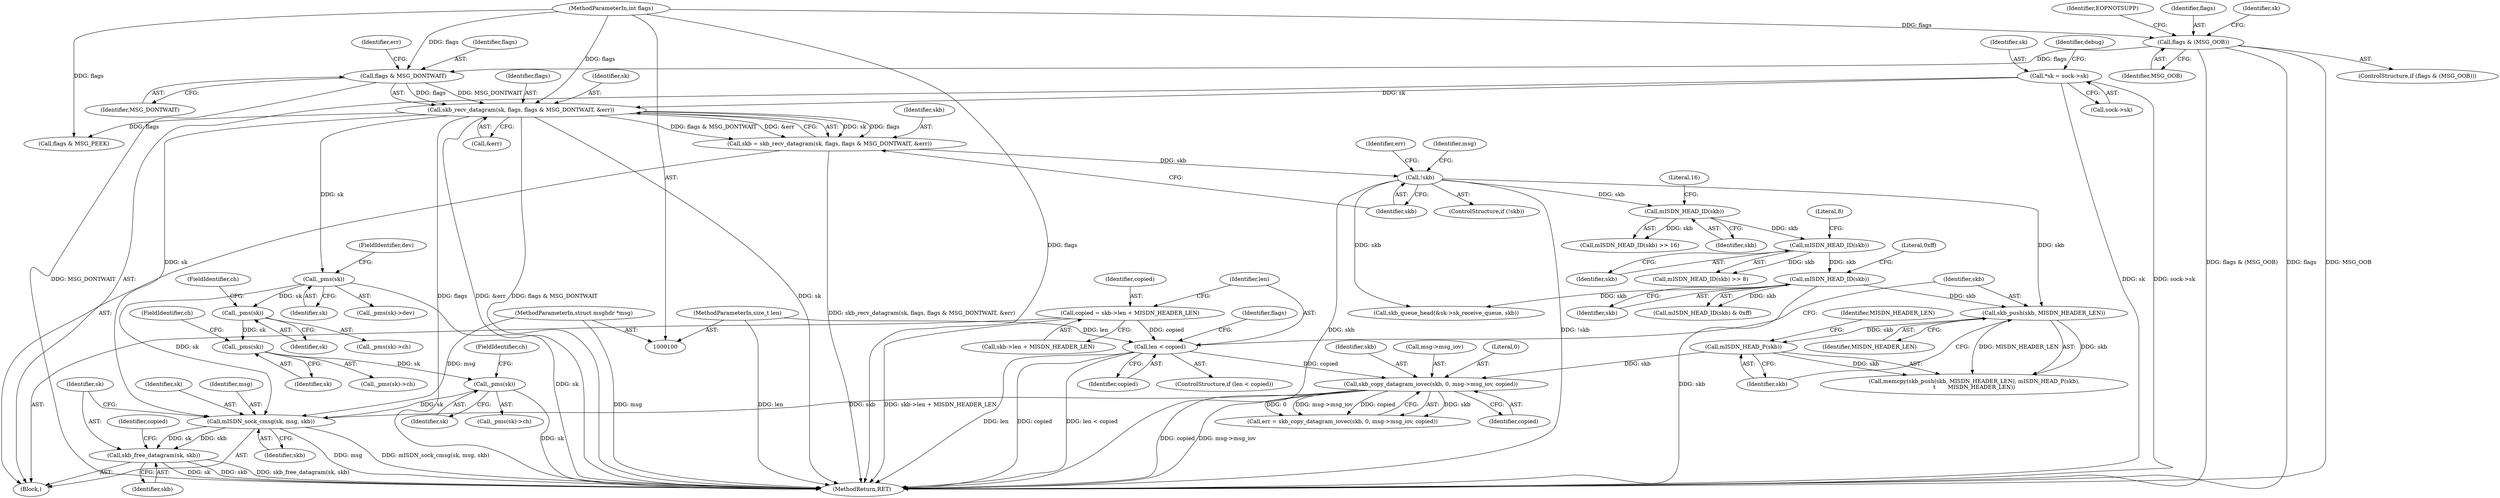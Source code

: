 digraph "0_linux_f3d3342602f8bcbf37d7c46641cb9bca7618eb1c_1@pointer" {
"1000325" [label="(Call,mISDN_sock_cmsg(sk, msg, skb))"];
"1000184" [label="(Call,_pms(sk))"];
"1000139" [label="(Call,skb_recv_datagram(sk, flags, flags & MSG_DONTWAIT, &err))"];
"1000109" [label="(Call,*sk = sock->sk)"];
"1000142" [label="(Call,flags & MSG_DONTWAIT)"];
"1000123" [label="(Call,flags & (MSG_OOB))"];
"1000105" [label="(MethodParameterIn,int flags)"];
"1000261" [label="(Call,_pms(sk))"];
"1000248" [label="(Call,_pms(sk))"];
"1000237" [label="(Call,_pms(sk))"];
"1000103" [label="(MethodParameterIn,struct msghdr *msg)"];
"1000318" [label="(Call,skb_copy_datagram_iovec(skb, 0, msg->msg_iov, copied))"];
"1000313" [label="(Call,mISDN_HEAD_P(skb))"];
"1000310" [label="(Call,skb_push(skb, MISDN_HEADER_LEN))"];
"1000226" [label="(Call,mISDN_HEAD_ID(skb))"];
"1000217" [label="(Call,mISDN_HEAD_ID(skb))"];
"1000207" [label="(Call,mISDN_HEAD_ID(skb))"];
"1000148" [label="(Call,!skb)"];
"1000137" [label="(Call,skb = skb_recv_datagram(sk, flags, flags & MSG_DONTWAIT, &err))"];
"1000286" [label="(Call,len < copied)"];
"1000104" [label="(MethodParameterIn,size_t len)"];
"1000278" [label="(Call,copied = skb->len + MISDN_HEADER_LEN)"];
"1000329" [label="(Call,skb_free_datagram(sk, skb))"];
"1000285" [label="(ControlStructure,if (len < copied))"];
"1000183" [label="(Call,_pms(sk)->dev)"];
"1000111" [label="(Call,sock->sk)"];
"1000250" [label="(FieldIdentifier,ch)"];
"1000324" [label="(Identifier,copied)"];
"1000217" [label="(Call,mISDN_HEAD_ID(skb))"];
"1000311" [label="(Identifier,skb)"];
"1000326" [label="(Identifier,sk)"];
"1000315" [label="(Identifier,MISDN_HEADER_LEN)"];
"1000139" [label="(Call,skb_recv_datagram(sk, flags, flags & MSG_DONTWAIT, &err))"];
"1000123" [label="(Call,flags & (MSG_OOB))"];
"1000110" [label="(Identifier,sk)"];
"1000155" [label="(Identifier,msg)"];
"1000278" [label="(Call,copied = skb->len + MISDN_HEADER_LEN)"];
"1000138" [label="(Identifier,skb)"];
"1000261" [label="(Call,_pms(sk))"];
"1000238" [label="(Identifier,sk)"];
"1000144" [label="(Identifier,MSG_DONTWAIT)"];
"1000320" [label="(Literal,0)"];
"1000292" [label="(Identifier,flags)"];
"1000330" [label="(Identifier,sk)"];
"1000287" [label="(Identifier,len)"];
"1000185" [label="(Identifier,sk)"];
"1000120" [label="(Identifier,debug)"];
"1000236" [label="(Call,_pms(sk)->ch)"];
"1000237" [label="(Call,_pms(sk))"];
"1000327" [label="(Identifier,msg)"];
"1000260" [label="(Call,_pms(sk)->ch)"];
"1000216" [label="(Call,mISDN_HEAD_ID(skb) >> 8)"];
"1000228" [label="(Literal,0xff)"];
"1000239" [label="(FieldIdentifier,ch)"];
"1000286" [label="(Call,len < copied)"];
"1000105" [label="(MethodParameterIn,int flags)"];
"1000124" [label="(Identifier,flags)"];
"1000288" [label="(Identifier,copied)"];
"1000226" [label="(Call,mISDN_HEAD_ID(skb))"];
"1000319" [label="(Identifier,skb)"];
"1000106" [label="(Block,)"];
"1000316" [label="(Call,err = skb_copy_datagram_iovec(skb, 0, msg->msg_iov, copied))"];
"1000247" [label="(Call,_pms(sk)->ch)"];
"1000249" [label="(Identifier,sk)"];
"1000109" [label="(Call,*sk = sock->sk)"];
"1000313" [label="(Call,mISDN_HEAD_P(skb))"];
"1000209" [label="(Literal,16)"];
"1000219" [label="(Literal,8)"];
"1000314" [label="(Identifier,skb)"];
"1000151" [label="(Identifier,err)"];
"1000332" [label="(Identifier,copied)"];
"1000328" [label="(Identifier,skb)"];
"1000218" [label="(Identifier,skb)"];
"1000300" [label="(Call,skb_queue_head(&sk->sk_receive_queue, skb))"];
"1000312" [label="(Identifier,MISDN_HEADER_LEN)"];
"1000137" [label="(Call,skb = skb_recv_datagram(sk, flags, flags & MSG_DONTWAIT, &err))"];
"1000132" [label="(Identifier,sk)"];
"1000186" [label="(FieldIdentifier,dev)"];
"1000125" [label="(Identifier,MSG_OOB)"];
"1000280" [label="(Call,skb->len + MISDN_HEADER_LEN)"];
"1000310" [label="(Call,skb_push(skb, MISDN_HEADER_LEN))"];
"1000206" [label="(Call,mISDN_HEAD_ID(skb) >> 16)"];
"1000104" [label="(MethodParameterIn,size_t len)"];
"1000208" [label="(Identifier,skb)"];
"1000333" [label="(MethodReturn,RET)"];
"1000140" [label="(Identifier,sk)"];
"1000141" [label="(Identifier,flags)"];
"1000128" [label="(Identifier,EOPNOTSUPP)"];
"1000143" [label="(Identifier,flags)"];
"1000279" [label="(Identifier,copied)"];
"1000227" [label="(Identifier,skb)"];
"1000309" [label="(Call,memcpy(skb_push(skb, MISDN_HEADER_LEN), mISDN_HEAD_P(skb),\n\t       MISDN_HEADER_LEN))"];
"1000318" [label="(Call,skb_copy_datagram_iovec(skb, 0, msg->msg_iov, copied))"];
"1000263" [label="(FieldIdentifier,ch)"];
"1000331" [label="(Identifier,skb)"];
"1000149" [label="(Identifier,skb)"];
"1000291" [label="(Call,flags & MSG_PEEK)"];
"1000248" [label="(Call,_pms(sk))"];
"1000207" [label="(Call,mISDN_HEAD_ID(skb))"];
"1000184" [label="(Call,_pms(sk))"];
"1000145" [label="(Call,&err)"];
"1000225" [label="(Call,mISDN_HEAD_ID(skb) & 0xff)"];
"1000329" [label="(Call,skb_free_datagram(sk, skb))"];
"1000262" [label="(Identifier,sk)"];
"1000148" [label="(Call,!skb)"];
"1000321" [label="(Call,msg->msg_iov)"];
"1000325" [label="(Call,mISDN_sock_cmsg(sk, msg, skb))"];
"1000103" [label="(MethodParameterIn,struct msghdr *msg)"];
"1000146" [label="(Identifier,err)"];
"1000147" [label="(ControlStructure,if (!skb))"];
"1000142" [label="(Call,flags & MSG_DONTWAIT)"];
"1000122" [label="(ControlStructure,if (flags & (MSG_OOB)))"];
"1000325" -> "1000106"  [label="AST: "];
"1000325" -> "1000328"  [label="CFG: "];
"1000326" -> "1000325"  [label="AST: "];
"1000327" -> "1000325"  [label="AST: "];
"1000328" -> "1000325"  [label="AST: "];
"1000330" -> "1000325"  [label="CFG: "];
"1000325" -> "1000333"  [label="DDG: mISDN_sock_cmsg(sk, msg, skb)"];
"1000325" -> "1000333"  [label="DDG: msg"];
"1000184" -> "1000325"  [label="DDG: sk"];
"1000139" -> "1000325"  [label="DDG: sk"];
"1000261" -> "1000325"  [label="DDG: sk"];
"1000103" -> "1000325"  [label="DDG: msg"];
"1000318" -> "1000325"  [label="DDG: skb"];
"1000325" -> "1000329"  [label="DDG: sk"];
"1000325" -> "1000329"  [label="DDG: skb"];
"1000184" -> "1000183"  [label="AST: "];
"1000184" -> "1000185"  [label="CFG: "];
"1000185" -> "1000184"  [label="AST: "];
"1000186" -> "1000184"  [label="CFG: "];
"1000184" -> "1000333"  [label="DDG: sk"];
"1000139" -> "1000184"  [label="DDG: sk"];
"1000184" -> "1000237"  [label="DDG: sk"];
"1000139" -> "1000137"  [label="AST: "];
"1000139" -> "1000145"  [label="CFG: "];
"1000140" -> "1000139"  [label="AST: "];
"1000141" -> "1000139"  [label="AST: "];
"1000142" -> "1000139"  [label="AST: "];
"1000145" -> "1000139"  [label="AST: "];
"1000137" -> "1000139"  [label="CFG: "];
"1000139" -> "1000333"  [label="DDG: flags & MSG_DONTWAIT"];
"1000139" -> "1000333"  [label="DDG: flags"];
"1000139" -> "1000333"  [label="DDG: sk"];
"1000139" -> "1000333"  [label="DDG: &err"];
"1000139" -> "1000137"  [label="DDG: sk"];
"1000139" -> "1000137"  [label="DDG: flags"];
"1000139" -> "1000137"  [label="DDG: flags & MSG_DONTWAIT"];
"1000139" -> "1000137"  [label="DDG: &err"];
"1000109" -> "1000139"  [label="DDG: sk"];
"1000142" -> "1000139"  [label="DDG: flags"];
"1000142" -> "1000139"  [label="DDG: MSG_DONTWAIT"];
"1000105" -> "1000139"  [label="DDG: flags"];
"1000139" -> "1000291"  [label="DDG: flags"];
"1000109" -> "1000106"  [label="AST: "];
"1000109" -> "1000111"  [label="CFG: "];
"1000110" -> "1000109"  [label="AST: "];
"1000111" -> "1000109"  [label="AST: "];
"1000120" -> "1000109"  [label="CFG: "];
"1000109" -> "1000333"  [label="DDG: sk"];
"1000109" -> "1000333"  [label="DDG: sock->sk"];
"1000142" -> "1000144"  [label="CFG: "];
"1000143" -> "1000142"  [label="AST: "];
"1000144" -> "1000142"  [label="AST: "];
"1000146" -> "1000142"  [label="CFG: "];
"1000142" -> "1000333"  [label="DDG: MSG_DONTWAIT"];
"1000123" -> "1000142"  [label="DDG: flags"];
"1000105" -> "1000142"  [label="DDG: flags"];
"1000123" -> "1000122"  [label="AST: "];
"1000123" -> "1000125"  [label="CFG: "];
"1000124" -> "1000123"  [label="AST: "];
"1000125" -> "1000123"  [label="AST: "];
"1000128" -> "1000123"  [label="CFG: "];
"1000132" -> "1000123"  [label="CFG: "];
"1000123" -> "1000333"  [label="DDG: MSG_OOB"];
"1000123" -> "1000333"  [label="DDG: flags & (MSG_OOB)"];
"1000123" -> "1000333"  [label="DDG: flags"];
"1000105" -> "1000123"  [label="DDG: flags"];
"1000105" -> "1000100"  [label="AST: "];
"1000105" -> "1000333"  [label="DDG: flags"];
"1000105" -> "1000291"  [label="DDG: flags"];
"1000261" -> "1000260"  [label="AST: "];
"1000261" -> "1000262"  [label="CFG: "];
"1000262" -> "1000261"  [label="AST: "];
"1000263" -> "1000261"  [label="CFG: "];
"1000261" -> "1000333"  [label="DDG: sk"];
"1000248" -> "1000261"  [label="DDG: sk"];
"1000248" -> "1000247"  [label="AST: "];
"1000248" -> "1000249"  [label="CFG: "];
"1000249" -> "1000248"  [label="AST: "];
"1000250" -> "1000248"  [label="CFG: "];
"1000237" -> "1000248"  [label="DDG: sk"];
"1000237" -> "1000236"  [label="AST: "];
"1000237" -> "1000238"  [label="CFG: "];
"1000238" -> "1000237"  [label="AST: "];
"1000239" -> "1000237"  [label="CFG: "];
"1000103" -> "1000100"  [label="AST: "];
"1000103" -> "1000333"  [label="DDG: msg"];
"1000318" -> "1000316"  [label="AST: "];
"1000318" -> "1000324"  [label="CFG: "];
"1000319" -> "1000318"  [label="AST: "];
"1000320" -> "1000318"  [label="AST: "];
"1000321" -> "1000318"  [label="AST: "];
"1000324" -> "1000318"  [label="AST: "];
"1000316" -> "1000318"  [label="CFG: "];
"1000318" -> "1000333"  [label="DDG: copied"];
"1000318" -> "1000333"  [label="DDG: msg->msg_iov"];
"1000318" -> "1000316"  [label="DDG: skb"];
"1000318" -> "1000316"  [label="DDG: 0"];
"1000318" -> "1000316"  [label="DDG: msg->msg_iov"];
"1000318" -> "1000316"  [label="DDG: copied"];
"1000313" -> "1000318"  [label="DDG: skb"];
"1000286" -> "1000318"  [label="DDG: copied"];
"1000313" -> "1000309"  [label="AST: "];
"1000313" -> "1000314"  [label="CFG: "];
"1000314" -> "1000313"  [label="AST: "];
"1000315" -> "1000313"  [label="CFG: "];
"1000313" -> "1000309"  [label="DDG: skb"];
"1000310" -> "1000313"  [label="DDG: skb"];
"1000310" -> "1000309"  [label="AST: "];
"1000310" -> "1000312"  [label="CFG: "];
"1000311" -> "1000310"  [label="AST: "];
"1000312" -> "1000310"  [label="AST: "];
"1000314" -> "1000310"  [label="CFG: "];
"1000310" -> "1000309"  [label="DDG: skb"];
"1000310" -> "1000309"  [label="DDG: MISDN_HEADER_LEN"];
"1000226" -> "1000310"  [label="DDG: skb"];
"1000148" -> "1000310"  [label="DDG: skb"];
"1000226" -> "1000225"  [label="AST: "];
"1000226" -> "1000227"  [label="CFG: "];
"1000227" -> "1000226"  [label="AST: "];
"1000228" -> "1000226"  [label="CFG: "];
"1000226" -> "1000333"  [label="DDG: skb"];
"1000226" -> "1000225"  [label="DDG: skb"];
"1000217" -> "1000226"  [label="DDG: skb"];
"1000226" -> "1000300"  [label="DDG: skb"];
"1000217" -> "1000216"  [label="AST: "];
"1000217" -> "1000218"  [label="CFG: "];
"1000218" -> "1000217"  [label="AST: "];
"1000219" -> "1000217"  [label="CFG: "];
"1000217" -> "1000216"  [label="DDG: skb"];
"1000207" -> "1000217"  [label="DDG: skb"];
"1000207" -> "1000206"  [label="AST: "];
"1000207" -> "1000208"  [label="CFG: "];
"1000208" -> "1000207"  [label="AST: "];
"1000209" -> "1000207"  [label="CFG: "];
"1000207" -> "1000206"  [label="DDG: skb"];
"1000148" -> "1000207"  [label="DDG: skb"];
"1000148" -> "1000147"  [label="AST: "];
"1000148" -> "1000149"  [label="CFG: "];
"1000149" -> "1000148"  [label="AST: "];
"1000151" -> "1000148"  [label="CFG: "];
"1000155" -> "1000148"  [label="CFG: "];
"1000148" -> "1000333"  [label="DDG: skb"];
"1000148" -> "1000333"  [label="DDG: !skb"];
"1000137" -> "1000148"  [label="DDG: skb"];
"1000148" -> "1000300"  [label="DDG: skb"];
"1000137" -> "1000106"  [label="AST: "];
"1000138" -> "1000137"  [label="AST: "];
"1000149" -> "1000137"  [label="CFG: "];
"1000137" -> "1000333"  [label="DDG: skb_recv_datagram(sk, flags, flags & MSG_DONTWAIT, &err)"];
"1000286" -> "1000285"  [label="AST: "];
"1000286" -> "1000288"  [label="CFG: "];
"1000287" -> "1000286"  [label="AST: "];
"1000288" -> "1000286"  [label="AST: "];
"1000292" -> "1000286"  [label="CFG: "];
"1000311" -> "1000286"  [label="CFG: "];
"1000286" -> "1000333"  [label="DDG: len < copied"];
"1000286" -> "1000333"  [label="DDG: len"];
"1000286" -> "1000333"  [label="DDG: copied"];
"1000104" -> "1000286"  [label="DDG: len"];
"1000278" -> "1000286"  [label="DDG: copied"];
"1000104" -> "1000100"  [label="AST: "];
"1000104" -> "1000333"  [label="DDG: len"];
"1000278" -> "1000106"  [label="AST: "];
"1000278" -> "1000280"  [label="CFG: "];
"1000279" -> "1000278"  [label="AST: "];
"1000280" -> "1000278"  [label="AST: "];
"1000287" -> "1000278"  [label="CFG: "];
"1000278" -> "1000333"  [label="DDG: skb->len + MISDN_HEADER_LEN"];
"1000329" -> "1000106"  [label="AST: "];
"1000329" -> "1000331"  [label="CFG: "];
"1000330" -> "1000329"  [label="AST: "];
"1000331" -> "1000329"  [label="AST: "];
"1000332" -> "1000329"  [label="CFG: "];
"1000329" -> "1000333"  [label="DDG: skb"];
"1000329" -> "1000333"  [label="DDG: skb_free_datagram(sk, skb)"];
"1000329" -> "1000333"  [label="DDG: sk"];
}
